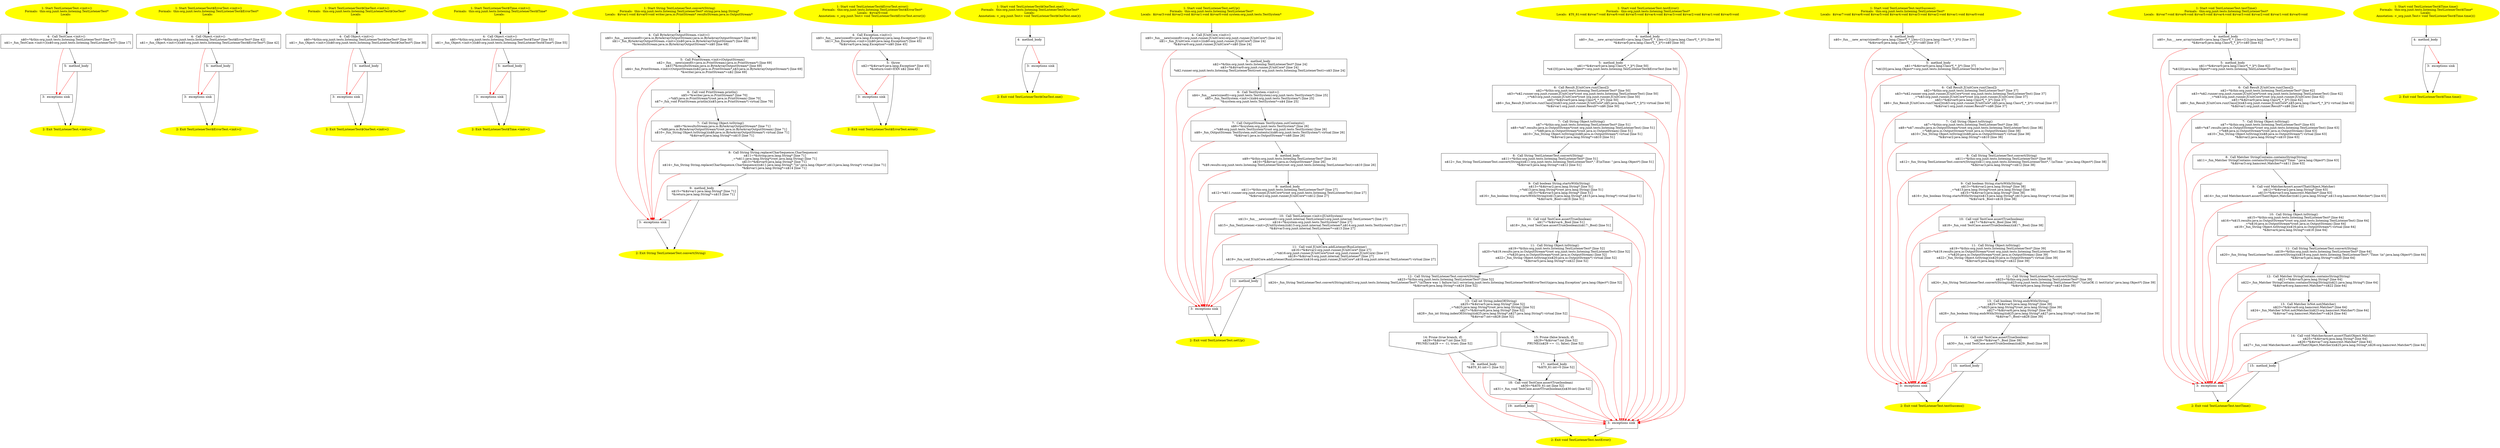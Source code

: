 /* @generated */
digraph cfg {
"org.junit.tests.listening.TextListenerTest.<init>().39e4fc23754ff7a2e557de82a3f680af_1" [label="1: Start TextListenerTest.<init>()\nFormals:  this:org.junit.tests.listening.TextListenerTest*\nLocals:  \n  " color=yellow style=filled]
	

	 "org.junit.tests.listening.TextListenerTest.<init>().39e4fc23754ff7a2e557de82a3f680af_1" -> "org.junit.tests.listening.TextListenerTest.<init>().39e4fc23754ff7a2e557de82a3f680af_4" ;
"org.junit.tests.listening.TextListenerTest.<init>().39e4fc23754ff7a2e557de82a3f680af_2" [label="2: Exit TextListenerTest.<init>() \n  " color=yellow style=filled]
	

"org.junit.tests.listening.TextListenerTest.<init>().39e4fc23754ff7a2e557de82a3f680af_3" [label="3:  exceptions sink \n  " shape="box"]
	

	 "org.junit.tests.listening.TextListenerTest.<init>().39e4fc23754ff7a2e557de82a3f680af_3" -> "org.junit.tests.listening.TextListenerTest.<init>().39e4fc23754ff7a2e557de82a3f680af_2" ;
"org.junit.tests.listening.TextListenerTest.<init>().39e4fc23754ff7a2e557de82a3f680af_4" [label="4:  Call TestCase.<init>() \n   n$0=*&this:org.junit.tests.listening.TextListenerTest* [line 17]\n  n$1=_fun_TestCase.<init>()(n$0:org.junit.tests.listening.TextListenerTest*) [line 17]\n " shape="box"]
	

	 "org.junit.tests.listening.TextListenerTest.<init>().39e4fc23754ff7a2e557de82a3f680af_4" -> "org.junit.tests.listening.TextListenerTest.<init>().39e4fc23754ff7a2e557de82a3f680af_5" ;
	 "org.junit.tests.listening.TextListenerTest.<init>().39e4fc23754ff7a2e557de82a3f680af_4" -> "org.junit.tests.listening.TextListenerTest.<init>().39e4fc23754ff7a2e557de82a3f680af_3" [color="red" ];
"org.junit.tests.listening.TextListenerTest.<init>().39e4fc23754ff7a2e557de82a3f680af_5" [label="5:  method_body \n  " shape="box"]
	

	 "org.junit.tests.listening.TextListenerTest.<init>().39e4fc23754ff7a2e557de82a3f680af_5" -> "org.junit.tests.listening.TextListenerTest.<init>().39e4fc23754ff7a2e557de82a3f680af_2" ;
	 "org.junit.tests.listening.TextListenerTest.<init>().39e4fc23754ff7a2e557de82a3f680af_5" -> "org.junit.tests.listening.TextListenerTest.<init>().39e4fc23754ff7a2e557de82a3f680af_3" [color="red" ];
"org.junit.tests.listening.TextListenerTest$ErrorTest.<init>().5fa3acc9843f8643d03eeaec8afae26d_1" [label="1: Start TextListenerTest$ErrorTest.<init>()\nFormals:  this:org.junit.tests.listening.TextListenerTest$ErrorTest*\nLocals:  \n  " color=yellow style=filled]
	

	 "org.junit.tests.listening.TextListenerTest$ErrorTest.<init>().5fa3acc9843f8643d03eeaec8afae26d_1" -> "org.junit.tests.listening.TextListenerTest$ErrorTest.<init>().5fa3acc9843f8643d03eeaec8afae26d_4" ;
"org.junit.tests.listening.TextListenerTest$ErrorTest.<init>().5fa3acc9843f8643d03eeaec8afae26d_2" [label="2: Exit TextListenerTest$ErrorTest.<init>() \n  " color=yellow style=filled]
	

"org.junit.tests.listening.TextListenerTest$ErrorTest.<init>().5fa3acc9843f8643d03eeaec8afae26d_3" [label="3:  exceptions sink \n  " shape="box"]
	

	 "org.junit.tests.listening.TextListenerTest$ErrorTest.<init>().5fa3acc9843f8643d03eeaec8afae26d_3" -> "org.junit.tests.listening.TextListenerTest$ErrorTest.<init>().5fa3acc9843f8643d03eeaec8afae26d_2" ;
"org.junit.tests.listening.TextListenerTest$ErrorTest.<init>().5fa3acc9843f8643d03eeaec8afae26d_4" [label="4:  Call Object.<init>() \n   n$0=*&this:org.junit.tests.listening.TextListenerTest$ErrorTest* [line 42]\n  n$1=_fun_Object.<init>()(n$0:org.junit.tests.listening.TextListenerTest$ErrorTest*) [line 42]\n " shape="box"]
	

	 "org.junit.tests.listening.TextListenerTest$ErrorTest.<init>().5fa3acc9843f8643d03eeaec8afae26d_4" -> "org.junit.tests.listening.TextListenerTest$ErrorTest.<init>().5fa3acc9843f8643d03eeaec8afae26d_5" ;
	 "org.junit.tests.listening.TextListenerTest$ErrorTest.<init>().5fa3acc9843f8643d03eeaec8afae26d_4" -> "org.junit.tests.listening.TextListenerTest$ErrorTest.<init>().5fa3acc9843f8643d03eeaec8afae26d_3" [color="red" ];
"org.junit.tests.listening.TextListenerTest$ErrorTest.<init>().5fa3acc9843f8643d03eeaec8afae26d_5" [label="5:  method_body \n  " shape="box"]
	

	 "org.junit.tests.listening.TextListenerTest$ErrorTest.<init>().5fa3acc9843f8643d03eeaec8afae26d_5" -> "org.junit.tests.listening.TextListenerTest$ErrorTest.<init>().5fa3acc9843f8643d03eeaec8afae26d_2" ;
	 "org.junit.tests.listening.TextListenerTest$ErrorTest.<init>().5fa3acc9843f8643d03eeaec8afae26d_5" -> "org.junit.tests.listening.TextListenerTest$ErrorTest.<init>().5fa3acc9843f8643d03eeaec8afae26d_3" [color="red" ];
"org.junit.tests.listening.TextListenerTest$OneTest.<init>().1ae077e1efc4c1904e534d08837f2d1e_1" [label="1: Start TextListenerTest$OneTest.<init>()\nFormals:  this:org.junit.tests.listening.TextListenerTest$OneTest*\nLocals:  \n  " color=yellow style=filled]
	

	 "org.junit.tests.listening.TextListenerTest$OneTest.<init>().1ae077e1efc4c1904e534d08837f2d1e_1" -> "org.junit.tests.listening.TextListenerTest$OneTest.<init>().1ae077e1efc4c1904e534d08837f2d1e_4" ;
"org.junit.tests.listening.TextListenerTest$OneTest.<init>().1ae077e1efc4c1904e534d08837f2d1e_2" [label="2: Exit TextListenerTest$OneTest.<init>() \n  " color=yellow style=filled]
	

"org.junit.tests.listening.TextListenerTest$OneTest.<init>().1ae077e1efc4c1904e534d08837f2d1e_3" [label="3:  exceptions sink \n  " shape="box"]
	

	 "org.junit.tests.listening.TextListenerTest$OneTest.<init>().1ae077e1efc4c1904e534d08837f2d1e_3" -> "org.junit.tests.listening.TextListenerTest$OneTest.<init>().1ae077e1efc4c1904e534d08837f2d1e_2" ;
"org.junit.tests.listening.TextListenerTest$OneTest.<init>().1ae077e1efc4c1904e534d08837f2d1e_4" [label="4:  Call Object.<init>() \n   n$0=*&this:org.junit.tests.listening.TextListenerTest$OneTest* [line 30]\n  n$1=_fun_Object.<init>()(n$0:org.junit.tests.listening.TextListenerTest$OneTest*) [line 30]\n " shape="box"]
	

	 "org.junit.tests.listening.TextListenerTest$OneTest.<init>().1ae077e1efc4c1904e534d08837f2d1e_4" -> "org.junit.tests.listening.TextListenerTest$OneTest.<init>().1ae077e1efc4c1904e534d08837f2d1e_5" ;
	 "org.junit.tests.listening.TextListenerTest$OneTest.<init>().1ae077e1efc4c1904e534d08837f2d1e_4" -> "org.junit.tests.listening.TextListenerTest$OneTest.<init>().1ae077e1efc4c1904e534d08837f2d1e_3" [color="red" ];
"org.junit.tests.listening.TextListenerTest$OneTest.<init>().1ae077e1efc4c1904e534d08837f2d1e_5" [label="5:  method_body \n  " shape="box"]
	

	 "org.junit.tests.listening.TextListenerTest$OneTest.<init>().1ae077e1efc4c1904e534d08837f2d1e_5" -> "org.junit.tests.listening.TextListenerTest$OneTest.<init>().1ae077e1efc4c1904e534d08837f2d1e_2" ;
	 "org.junit.tests.listening.TextListenerTest$OneTest.<init>().1ae077e1efc4c1904e534d08837f2d1e_5" -> "org.junit.tests.listening.TextListenerTest$OneTest.<init>().1ae077e1efc4c1904e534d08837f2d1e_3" [color="red" ];
"org.junit.tests.listening.TextListenerTest$Time.<init>().6f540408c1e2f6873659b5851526acd2_1" [label="1: Start TextListenerTest$Time.<init>()\nFormals:  this:org.junit.tests.listening.TextListenerTest$Time*\nLocals:  \n  " color=yellow style=filled]
	

	 "org.junit.tests.listening.TextListenerTest$Time.<init>().6f540408c1e2f6873659b5851526acd2_1" -> "org.junit.tests.listening.TextListenerTest$Time.<init>().6f540408c1e2f6873659b5851526acd2_4" ;
"org.junit.tests.listening.TextListenerTest$Time.<init>().6f540408c1e2f6873659b5851526acd2_2" [label="2: Exit TextListenerTest$Time.<init>() \n  " color=yellow style=filled]
	

"org.junit.tests.listening.TextListenerTest$Time.<init>().6f540408c1e2f6873659b5851526acd2_3" [label="3:  exceptions sink \n  " shape="box"]
	

	 "org.junit.tests.listening.TextListenerTest$Time.<init>().6f540408c1e2f6873659b5851526acd2_3" -> "org.junit.tests.listening.TextListenerTest$Time.<init>().6f540408c1e2f6873659b5851526acd2_2" ;
"org.junit.tests.listening.TextListenerTest$Time.<init>().6f540408c1e2f6873659b5851526acd2_4" [label="4:  Call Object.<init>() \n   n$0=*&this:org.junit.tests.listening.TextListenerTest$Time* [line 55]\n  n$1=_fun_Object.<init>()(n$0:org.junit.tests.listening.TextListenerTest$Time*) [line 55]\n " shape="box"]
	

	 "org.junit.tests.listening.TextListenerTest$Time.<init>().6f540408c1e2f6873659b5851526acd2_4" -> "org.junit.tests.listening.TextListenerTest$Time.<init>().6f540408c1e2f6873659b5851526acd2_5" ;
	 "org.junit.tests.listening.TextListenerTest$Time.<init>().6f540408c1e2f6873659b5851526acd2_4" -> "org.junit.tests.listening.TextListenerTest$Time.<init>().6f540408c1e2f6873659b5851526acd2_3" [color="red" ];
"org.junit.tests.listening.TextListenerTest$Time.<init>().6f540408c1e2f6873659b5851526acd2_5" [label="5:  method_body \n  " shape="box"]
	

	 "org.junit.tests.listening.TextListenerTest$Time.<init>().6f540408c1e2f6873659b5851526acd2_5" -> "org.junit.tests.listening.TextListenerTest$Time.<init>().6f540408c1e2f6873659b5851526acd2_2" ;
	 "org.junit.tests.listening.TextListenerTest$Time.<init>().6f540408c1e2f6873659b5851526acd2_5" -> "org.junit.tests.listening.TextListenerTest$Time.<init>().6f540408c1e2f6873659b5851526acd2_3" [color="red" ];
"org.junit.tests.listening.TextListenerTest.convert(java.lang.String):java.lang.String.5f93503900f198d37fbcdb4088ae4547_1" [label="1: Start String TextListenerTest.convert(String)\nFormals:  this:org.junit.tests.listening.TextListenerTest* string:java.lang.String*\nLocals:  $irvar1:void $irvar0:void writer:java.io.PrintStream* resultsStream:java.io.OutputStream* \n  " color=yellow style=filled]
	

	 "org.junit.tests.listening.TextListenerTest.convert(java.lang.String):java.lang.String.5f93503900f198d37fbcdb4088ae4547_1" -> "org.junit.tests.listening.TextListenerTest.convert(java.lang.String):java.lang.String.5f93503900f198d37fbcdb4088ae4547_4" ;
"org.junit.tests.listening.TextListenerTest.convert(java.lang.String):java.lang.String.5f93503900f198d37fbcdb4088ae4547_2" [label="2: Exit String TextListenerTest.convert(String) \n  " color=yellow style=filled]
	

"org.junit.tests.listening.TextListenerTest.convert(java.lang.String):java.lang.String.5f93503900f198d37fbcdb4088ae4547_3" [label="3:  exceptions sink \n  " shape="box"]
	

	 "org.junit.tests.listening.TextListenerTest.convert(java.lang.String):java.lang.String.5f93503900f198d37fbcdb4088ae4547_3" -> "org.junit.tests.listening.TextListenerTest.convert(java.lang.String):java.lang.String.5f93503900f198d37fbcdb4088ae4547_2" ;
"org.junit.tests.listening.TextListenerTest.convert(java.lang.String):java.lang.String.5f93503900f198d37fbcdb4088ae4547_4" [label="4:  Call ByteArrayOutputStream.<init>() \n   n$0=_fun___new(sizeof(t=java.io.ByteArrayOutputStream):java.io.ByteArrayOutputStream*) [line 68]\n  n$1=_fun_ByteArrayOutputStream.<init>()(n$0:java.io.ByteArrayOutputStream*) [line 68]\n  *&resultsStream:java.io.ByteArrayOutputStream*=n$0 [line 68]\n " shape="box"]
	

	 "org.junit.tests.listening.TextListenerTest.convert(java.lang.String):java.lang.String.5f93503900f198d37fbcdb4088ae4547_4" -> "org.junit.tests.listening.TextListenerTest.convert(java.lang.String):java.lang.String.5f93503900f198d37fbcdb4088ae4547_5" ;
	 "org.junit.tests.listening.TextListenerTest.convert(java.lang.String):java.lang.String.5f93503900f198d37fbcdb4088ae4547_4" -> "org.junit.tests.listening.TextListenerTest.convert(java.lang.String):java.lang.String.5f93503900f198d37fbcdb4088ae4547_3" [color="red" ];
"org.junit.tests.listening.TextListenerTest.convert(java.lang.String):java.lang.String.5f93503900f198d37fbcdb4088ae4547_5" [label="5:  Call PrintStream.<init>(OutputStream) \n   n$2=_fun___new(sizeof(t=java.io.PrintStream):java.io.PrintStream*) [line 69]\n  n$3=*&resultsStream:java.io.ByteArrayOutputStream* [line 69]\n  n$4=_fun_PrintStream.<init>(OutputStream)(n$2:java.io.PrintStream*,n$3:java.io.ByteArrayOutputStream*) [line 69]\n  *&writer:java.io.PrintStream*=n$2 [line 69]\n " shape="box"]
	

	 "org.junit.tests.listening.TextListenerTest.convert(java.lang.String):java.lang.String.5f93503900f198d37fbcdb4088ae4547_5" -> "org.junit.tests.listening.TextListenerTest.convert(java.lang.String):java.lang.String.5f93503900f198d37fbcdb4088ae4547_6" ;
	 "org.junit.tests.listening.TextListenerTest.convert(java.lang.String):java.lang.String.5f93503900f198d37fbcdb4088ae4547_5" -> "org.junit.tests.listening.TextListenerTest.convert(java.lang.String):java.lang.String.5f93503900f198d37fbcdb4088ae4547_3" [color="red" ];
"org.junit.tests.listening.TextListenerTest.convert(java.lang.String):java.lang.String.5f93503900f198d37fbcdb4088ae4547_6" [label="6:  Call void PrintStream.println() \n   n$5=*&writer:java.io.PrintStream* [line 70]\n  _=*n$5:java.io.PrintStream*(root java.io.PrintStream) [line 70]\n  n$7=_fun_void PrintStream.println()(n$5:java.io.PrintStream*) virtual [line 70]\n " shape="box"]
	

	 "org.junit.tests.listening.TextListenerTest.convert(java.lang.String):java.lang.String.5f93503900f198d37fbcdb4088ae4547_6" -> "org.junit.tests.listening.TextListenerTest.convert(java.lang.String):java.lang.String.5f93503900f198d37fbcdb4088ae4547_7" ;
	 "org.junit.tests.listening.TextListenerTest.convert(java.lang.String):java.lang.String.5f93503900f198d37fbcdb4088ae4547_6" -> "org.junit.tests.listening.TextListenerTest.convert(java.lang.String):java.lang.String.5f93503900f198d37fbcdb4088ae4547_3" [color="red" ];
"org.junit.tests.listening.TextListenerTest.convert(java.lang.String):java.lang.String.5f93503900f198d37fbcdb4088ae4547_7" [label="7:  Call String Object.toString() \n   n$8=*&resultsStream:java.io.ByteArrayOutputStream* [line 71]\n  _=*n$8:java.io.ByteArrayOutputStream*(root java.io.ByteArrayOutputStream) [line 71]\n  n$10=_fun_String Object.toString()(n$8:java.io.ByteArrayOutputStream*) virtual [line 71]\n  *&$irvar0:java.lang.String*=n$10 [line 71]\n " shape="box"]
	

	 "org.junit.tests.listening.TextListenerTest.convert(java.lang.String):java.lang.String.5f93503900f198d37fbcdb4088ae4547_7" -> "org.junit.tests.listening.TextListenerTest.convert(java.lang.String):java.lang.String.5f93503900f198d37fbcdb4088ae4547_8" ;
	 "org.junit.tests.listening.TextListenerTest.convert(java.lang.String):java.lang.String.5f93503900f198d37fbcdb4088ae4547_7" -> "org.junit.tests.listening.TextListenerTest.convert(java.lang.String):java.lang.String.5f93503900f198d37fbcdb4088ae4547_3" [color="red" ];
"org.junit.tests.listening.TextListenerTest.convert(java.lang.String):java.lang.String.5f93503900f198d37fbcdb4088ae4547_8" [label="8:  Call String String.replace(CharSequence,CharSequence) \n   n$11=*&string:java.lang.String* [line 71]\n  _=*n$11:java.lang.String*(root java.lang.String) [line 71]\n  n$13=*&$irvar0:java.lang.String* [line 71]\n  n$14=_fun_String String.replace(CharSequence,CharSequence)(n$11:java.lang.String*,\"\\\\n\":java.lang.Object*,n$13:java.lang.String*) virtual [line 71]\n  *&$irvar1:java.lang.String*=n$14 [line 71]\n " shape="box"]
	

	 "org.junit.tests.listening.TextListenerTest.convert(java.lang.String):java.lang.String.5f93503900f198d37fbcdb4088ae4547_8" -> "org.junit.tests.listening.TextListenerTest.convert(java.lang.String):java.lang.String.5f93503900f198d37fbcdb4088ae4547_9" ;
	 "org.junit.tests.listening.TextListenerTest.convert(java.lang.String):java.lang.String.5f93503900f198d37fbcdb4088ae4547_8" -> "org.junit.tests.listening.TextListenerTest.convert(java.lang.String):java.lang.String.5f93503900f198d37fbcdb4088ae4547_3" [color="red" ];
"org.junit.tests.listening.TextListenerTest.convert(java.lang.String):java.lang.String.5f93503900f198d37fbcdb4088ae4547_9" [label="9:  method_body \n   n$15=*&$irvar1:java.lang.String* [line 71]\n  *&return:java.lang.String*=n$15 [line 71]\n " shape="box"]
	

	 "org.junit.tests.listening.TextListenerTest.convert(java.lang.String):java.lang.String.5f93503900f198d37fbcdb4088ae4547_9" -> "org.junit.tests.listening.TextListenerTest.convert(java.lang.String):java.lang.String.5f93503900f198d37fbcdb4088ae4547_2" ;
	 "org.junit.tests.listening.TextListenerTest.convert(java.lang.String):java.lang.String.5f93503900f198d37fbcdb4088ae4547_9" -> "org.junit.tests.listening.TextListenerTest.convert(java.lang.String):java.lang.String.5f93503900f198d37fbcdb4088ae4547_3" [color="red" ];
"org.junit.tests.listening.TextListenerTest$ErrorTest.error():void.0a2514cad5aba91dba528dd11be40dd5_1" [label="1: Start void TextListenerTest$ErrorTest.error()\nFormals:  this:org.junit.tests.listening.TextListenerTest$ErrorTest*\nLocals:  $irvar0:void\nAnnotation: <_org.junit.Test> void TextListenerTest$ErrorTest.error()() \n  " color=yellow style=filled]
	

	 "org.junit.tests.listening.TextListenerTest$ErrorTest.error():void.0a2514cad5aba91dba528dd11be40dd5_1" -> "org.junit.tests.listening.TextListenerTest$ErrorTest.error():void.0a2514cad5aba91dba528dd11be40dd5_4" ;
"org.junit.tests.listening.TextListenerTest$ErrorTest.error():void.0a2514cad5aba91dba528dd11be40dd5_2" [label="2: Exit void TextListenerTest$ErrorTest.error() \n  " color=yellow style=filled]
	

"org.junit.tests.listening.TextListenerTest$ErrorTest.error():void.0a2514cad5aba91dba528dd11be40dd5_3" [label="3:  exceptions sink \n  " shape="box"]
	

	 "org.junit.tests.listening.TextListenerTest$ErrorTest.error():void.0a2514cad5aba91dba528dd11be40dd5_3" -> "org.junit.tests.listening.TextListenerTest$ErrorTest.error():void.0a2514cad5aba91dba528dd11be40dd5_2" ;
"org.junit.tests.listening.TextListenerTest$ErrorTest.error():void.0a2514cad5aba91dba528dd11be40dd5_4" [label="4:  Call Exception.<init>() \n   n$0=_fun___new(sizeof(t=java.lang.Exception):java.lang.Exception*) [line 45]\n  n$1=_fun_Exception.<init>()(n$0:java.lang.Exception*) [line 45]\n  *&$irvar0:java.lang.Exception*=n$0 [line 45]\n " shape="box"]
	

	 "org.junit.tests.listening.TextListenerTest$ErrorTest.error():void.0a2514cad5aba91dba528dd11be40dd5_4" -> "org.junit.tests.listening.TextListenerTest$ErrorTest.error():void.0a2514cad5aba91dba528dd11be40dd5_5" ;
	 "org.junit.tests.listening.TextListenerTest$ErrorTest.error():void.0a2514cad5aba91dba528dd11be40dd5_4" -> "org.junit.tests.listening.TextListenerTest$ErrorTest.error():void.0a2514cad5aba91dba528dd11be40dd5_3" [color="red" ];
"org.junit.tests.listening.TextListenerTest$ErrorTest.error():void.0a2514cad5aba91dba528dd11be40dd5_5" [label="5:  throw \n   n$2=*&$irvar0:java.lang.Exception* [line 45]\n  *&return:void=EXN n$2 [line 45]\n " shape="box"]
	

	 "org.junit.tests.listening.TextListenerTest$ErrorTest.error():void.0a2514cad5aba91dba528dd11be40dd5_5" -> "org.junit.tests.listening.TextListenerTest$ErrorTest.error():void.0a2514cad5aba91dba528dd11be40dd5_2" ;
	 "org.junit.tests.listening.TextListenerTest$ErrorTest.error():void.0a2514cad5aba91dba528dd11be40dd5_5" -> "org.junit.tests.listening.TextListenerTest$ErrorTest.error():void.0a2514cad5aba91dba528dd11be40dd5_3" [color="red" ];
"org.junit.tests.listening.TextListenerTest$OneTest.one():void.16f6fa9cd5ddbc2891bec611e7c8d203_1" [label="1: Start void TextListenerTest$OneTest.one()\nFormals:  this:org.junit.tests.listening.TextListenerTest$OneTest*\nLocals: \nAnnotation: <_org.junit.Test> void TextListenerTest$OneTest.one()() \n  " color=yellow style=filled]
	

	 "org.junit.tests.listening.TextListenerTest$OneTest.one():void.16f6fa9cd5ddbc2891bec611e7c8d203_1" -> "org.junit.tests.listening.TextListenerTest$OneTest.one():void.16f6fa9cd5ddbc2891bec611e7c8d203_4" ;
"org.junit.tests.listening.TextListenerTest$OneTest.one():void.16f6fa9cd5ddbc2891bec611e7c8d203_2" [label="2: Exit void TextListenerTest$OneTest.one() \n  " color=yellow style=filled]
	

"org.junit.tests.listening.TextListenerTest$OneTest.one():void.16f6fa9cd5ddbc2891bec611e7c8d203_3" [label="3:  exceptions sink \n  " shape="box"]
	

	 "org.junit.tests.listening.TextListenerTest$OneTest.one():void.16f6fa9cd5ddbc2891bec611e7c8d203_3" -> "org.junit.tests.listening.TextListenerTest$OneTest.one():void.16f6fa9cd5ddbc2891bec611e7c8d203_2" ;
"org.junit.tests.listening.TextListenerTest$OneTest.one():void.16f6fa9cd5ddbc2891bec611e7c8d203_4" [label="4:  method_body \n  " shape="box"]
	

	 "org.junit.tests.listening.TextListenerTest$OneTest.one():void.16f6fa9cd5ddbc2891bec611e7c8d203_4" -> "org.junit.tests.listening.TextListenerTest$OneTest.one():void.16f6fa9cd5ddbc2891bec611e7c8d203_2" ;
	 "org.junit.tests.listening.TextListenerTest$OneTest.one():void.16f6fa9cd5ddbc2891bec611e7c8d203_4" -> "org.junit.tests.listening.TextListenerTest$OneTest.one():void.16f6fa9cd5ddbc2891bec611e7c8d203_3" [color="red" ];
"org.junit.tests.listening.TextListenerTest.setUp():void.f61fdda0083b0bed1304cecc9c110c37_1" [label="1: Start void TextListenerTest.setUp()\nFormals:  this:org.junit.tests.listening.TextListenerTest*\nLocals:  $irvar3:void $irvar2:void $irvar1:void $irvar0:void system:org.junit.tests.TestSystem* \n  " color=yellow style=filled]
	

	 "org.junit.tests.listening.TextListenerTest.setUp():void.f61fdda0083b0bed1304cecc9c110c37_1" -> "org.junit.tests.listening.TextListenerTest.setUp():void.f61fdda0083b0bed1304cecc9c110c37_4" ;
"org.junit.tests.listening.TextListenerTest.setUp():void.f61fdda0083b0bed1304cecc9c110c37_2" [label="2: Exit void TextListenerTest.setUp() \n  " color=yellow style=filled]
	

"org.junit.tests.listening.TextListenerTest.setUp():void.f61fdda0083b0bed1304cecc9c110c37_3" [label="3:  exceptions sink \n  " shape="box"]
	

	 "org.junit.tests.listening.TextListenerTest.setUp():void.f61fdda0083b0bed1304cecc9c110c37_3" -> "org.junit.tests.listening.TextListenerTest.setUp():void.f61fdda0083b0bed1304cecc9c110c37_2" ;
"org.junit.tests.listening.TextListenerTest.setUp():void.f61fdda0083b0bed1304cecc9c110c37_4" [label="4:  Call JUnitCore.<init>() \n   n$0=_fun___new(sizeof(t=org.junit.runner.JUnitCore):org.junit.runner.JUnitCore*) [line 24]\n  n$1=_fun_JUnitCore.<init>()(n$0:org.junit.runner.JUnitCore*) [line 24]\n  *&$irvar0:org.junit.runner.JUnitCore*=n$0 [line 24]\n " shape="box"]
	

	 "org.junit.tests.listening.TextListenerTest.setUp():void.f61fdda0083b0bed1304cecc9c110c37_4" -> "org.junit.tests.listening.TextListenerTest.setUp():void.f61fdda0083b0bed1304cecc9c110c37_5" ;
	 "org.junit.tests.listening.TextListenerTest.setUp():void.f61fdda0083b0bed1304cecc9c110c37_4" -> "org.junit.tests.listening.TextListenerTest.setUp():void.f61fdda0083b0bed1304cecc9c110c37_3" [color="red" ];
"org.junit.tests.listening.TextListenerTest.setUp():void.f61fdda0083b0bed1304cecc9c110c37_5" [label="5:  method_body \n   n$2=*&this:org.junit.tests.listening.TextListenerTest* [line 24]\n  n$3=*&$irvar0:org.junit.runner.JUnitCore* [line 24]\n  *n$2.runner:org.junit.tests.listening.TextListenerTest(root org.junit.tests.listening.TextListenerTest)=n$3 [line 24]\n " shape="box"]
	

	 "org.junit.tests.listening.TextListenerTest.setUp():void.f61fdda0083b0bed1304cecc9c110c37_5" -> "org.junit.tests.listening.TextListenerTest.setUp():void.f61fdda0083b0bed1304cecc9c110c37_6" ;
	 "org.junit.tests.listening.TextListenerTest.setUp():void.f61fdda0083b0bed1304cecc9c110c37_5" -> "org.junit.tests.listening.TextListenerTest.setUp():void.f61fdda0083b0bed1304cecc9c110c37_3" [color="red" ];
"org.junit.tests.listening.TextListenerTest.setUp():void.f61fdda0083b0bed1304cecc9c110c37_6" [label="6:  Call TestSystem.<init>() \n   n$4=_fun___new(sizeof(t=org.junit.tests.TestSystem):org.junit.tests.TestSystem*) [line 25]\n  n$5=_fun_TestSystem.<init>()(n$4:org.junit.tests.TestSystem*) [line 25]\n  *&system:org.junit.tests.TestSystem*=n$4 [line 25]\n " shape="box"]
	

	 "org.junit.tests.listening.TextListenerTest.setUp():void.f61fdda0083b0bed1304cecc9c110c37_6" -> "org.junit.tests.listening.TextListenerTest.setUp():void.f61fdda0083b0bed1304cecc9c110c37_7" ;
	 "org.junit.tests.listening.TextListenerTest.setUp():void.f61fdda0083b0bed1304cecc9c110c37_6" -> "org.junit.tests.listening.TextListenerTest.setUp():void.f61fdda0083b0bed1304cecc9c110c37_3" [color="red" ];
"org.junit.tests.listening.TextListenerTest.setUp():void.f61fdda0083b0bed1304cecc9c110c37_7" [label="7:  Call OutputStream TestSystem.outContents() \n   n$6=*&system:org.junit.tests.TestSystem* [line 26]\n  _=*n$6:org.junit.tests.TestSystem*(root org.junit.tests.TestSystem) [line 26]\n  n$8=_fun_OutputStream TestSystem.outContents()(n$6:org.junit.tests.TestSystem*) virtual [line 26]\n  *&$irvar1:java.io.OutputStream*=n$8 [line 26]\n " shape="box"]
	

	 "org.junit.tests.listening.TextListenerTest.setUp():void.f61fdda0083b0bed1304cecc9c110c37_7" -> "org.junit.tests.listening.TextListenerTest.setUp():void.f61fdda0083b0bed1304cecc9c110c37_8" ;
	 "org.junit.tests.listening.TextListenerTest.setUp():void.f61fdda0083b0bed1304cecc9c110c37_7" -> "org.junit.tests.listening.TextListenerTest.setUp():void.f61fdda0083b0bed1304cecc9c110c37_3" [color="red" ];
"org.junit.tests.listening.TextListenerTest.setUp():void.f61fdda0083b0bed1304cecc9c110c37_8" [label="8:  method_body \n   n$9=*&this:org.junit.tests.listening.TextListenerTest* [line 26]\n  n$10=*&$irvar1:java.io.OutputStream* [line 26]\n  *n$9.results:org.junit.tests.listening.TextListenerTest(root org.junit.tests.listening.TextListenerTest)=n$10 [line 26]\n " shape="box"]
	

	 "org.junit.tests.listening.TextListenerTest.setUp():void.f61fdda0083b0bed1304cecc9c110c37_8" -> "org.junit.tests.listening.TextListenerTest.setUp():void.f61fdda0083b0bed1304cecc9c110c37_9" ;
	 "org.junit.tests.listening.TextListenerTest.setUp():void.f61fdda0083b0bed1304cecc9c110c37_8" -> "org.junit.tests.listening.TextListenerTest.setUp():void.f61fdda0083b0bed1304cecc9c110c37_3" [color="red" ];
"org.junit.tests.listening.TextListenerTest.setUp():void.f61fdda0083b0bed1304cecc9c110c37_9" [label="9:  method_body \n   n$11=*&this:org.junit.tests.listening.TextListenerTest* [line 27]\n  n$12=*n$11.runner:org.junit.runner.JUnitCore*(root org.junit.tests.listening.TextListenerTest) [line 27]\n  *&$irvar2:org.junit.runner.JUnitCore*=n$12 [line 27]\n " shape="box"]
	

	 "org.junit.tests.listening.TextListenerTest.setUp():void.f61fdda0083b0bed1304cecc9c110c37_9" -> "org.junit.tests.listening.TextListenerTest.setUp():void.f61fdda0083b0bed1304cecc9c110c37_10" ;
	 "org.junit.tests.listening.TextListenerTest.setUp():void.f61fdda0083b0bed1304cecc9c110c37_9" -> "org.junit.tests.listening.TextListenerTest.setUp():void.f61fdda0083b0bed1304cecc9c110c37_3" [color="red" ];
"org.junit.tests.listening.TextListenerTest.setUp():void.f61fdda0083b0bed1304cecc9c110c37_10" [label="10:  Call TextListener.<init>(JUnitSystem) \n   n$13=_fun___new(sizeof(t=org.junit.internal.TextListener):org.junit.internal.TextListener*) [line 27]\n  n$14=*&system:org.junit.tests.TestSystem* [line 27]\n  n$15=_fun_TextListener.<init>(JUnitSystem)(n$13:org.junit.internal.TextListener*,n$14:org.junit.tests.TestSystem*) [line 27]\n  *&$irvar3:org.junit.internal.TextListener*=n$13 [line 27]\n " shape="box"]
	

	 "org.junit.tests.listening.TextListenerTest.setUp():void.f61fdda0083b0bed1304cecc9c110c37_10" -> "org.junit.tests.listening.TextListenerTest.setUp():void.f61fdda0083b0bed1304cecc9c110c37_11" ;
	 "org.junit.tests.listening.TextListenerTest.setUp():void.f61fdda0083b0bed1304cecc9c110c37_10" -> "org.junit.tests.listening.TextListenerTest.setUp():void.f61fdda0083b0bed1304cecc9c110c37_3" [color="red" ];
"org.junit.tests.listening.TextListenerTest.setUp():void.f61fdda0083b0bed1304cecc9c110c37_11" [label="11:  Call void JUnitCore.addListener(RunListener) \n   n$16=*&$irvar2:org.junit.runner.JUnitCore* [line 27]\n  _=*n$16:org.junit.runner.JUnitCore*(root org.junit.runner.JUnitCore) [line 27]\n  n$18=*&$irvar3:org.junit.internal.TextListener* [line 27]\n  n$19=_fun_void JUnitCore.addListener(RunListener)(n$16:org.junit.runner.JUnitCore*,n$18:org.junit.internal.TextListener*) virtual [line 27]\n " shape="box"]
	

	 "org.junit.tests.listening.TextListenerTest.setUp():void.f61fdda0083b0bed1304cecc9c110c37_11" -> "org.junit.tests.listening.TextListenerTest.setUp():void.f61fdda0083b0bed1304cecc9c110c37_12" ;
	 "org.junit.tests.listening.TextListenerTest.setUp():void.f61fdda0083b0bed1304cecc9c110c37_11" -> "org.junit.tests.listening.TextListenerTest.setUp():void.f61fdda0083b0bed1304cecc9c110c37_3" [color="red" ];
"org.junit.tests.listening.TextListenerTest.setUp():void.f61fdda0083b0bed1304cecc9c110c37_12" [label="12:  method_body \n  " shape="box"]
	

	 "org.junit.tests.listening.TextListenerTest.setUp():void.f61fdda0083b0bed1304cecc9c110c37_12" -> "org.junit.tests.listening.TextListenerTest.setUp():void.f61fdda0083b0bed1304cecc9c110c37_2" ;
	 "org.junit.tests.listening.TextListenerTest.setUp():void.f61fdda0083b0bed1304cecc9c110c37_12" -> "org.junit.tests.listening.TextListenerTest.setUp():void.f61fdda0083b0bed1304cecc9c110c37_3" [color="red" ];
"org.junit.tests.listening.TextListenerTest.testError():void.de2e156d2c872f4eef5202290a3f75ec_1" [label="1: Start void TextListenerTest.testError()\nFormals:  this:org.junit.tests.listening.TextListenerTest*\nLocals:  $T0_61:void $irvar7:void $irvar6:void $irvar5:void $irvar4:void $irvar3:void $irvar2:void $irvar1:void $irvar0:void \n  " color=yellow style=filled]
	

	 "org.junit.tests.listening.TextListenerTest.testError():void.de2e156d2c872f4eef5202290a3f75ec_1" -> "org.junit.tests.listening.TextListenerTest.testError():void.de2e156d2c872f4eef5202290a3f75ec_4" ;
"org.junit.tests.listening.TextListenerTest.testError():void.de2e156d2c872f4eef5202290a3f75ec_2" [label="2: Exit void TextListenerTest.testError() \n  " color=yellow style=filled]
	

"org.junit.tests.listening.TextListenerTest.testError():void.de2e156d2c872f4eef5202290a3f75ec_3" [label="3:  exceptions sink \n  " shape="box"]
	

	 "org.junit.tests.listening.TextListenerTest.testError():void.de2e156d2c872f4eef5202290a3f75ec_3" -> "org.junit.tests.listening.TextListenerTest.testError():void.de2e156d2c872f4eef5202290a3f75ec_2" ;
"org.junit.tests.listening.TextListenerTest.testError():void.de2e156d2c872f4eef5202290a3f75ec_4" [label="4:  method_body \n   n$0=_fun___new_array(sizeof(t=java.lang.Class*[_*_];len=[1]):java.lang.Class*[_*_](*)) [line 50]\n  *&$irvar0:java.lang.Class*[_*_](*)=n$0 [line 50]\n " shape="box"]
	

	 "org.junit.tests.listening.TextListenerTest.testError():void.de2e156d2c872f4eef5202290a3f75ec_4" -> "org.junit.tests.listening.TextListenerTest.testError():void.de2e156d2c872f4eef5202290a3f75ec_5" ;
	 "org.junit.tests.listening.TextListenerTest.testError():void.de2e156d2c872f4eef5202290a3f75ec_4" -> "org.junit.tests.listening.TextListenerTest.testError():void.de2e156d2c872f4eef5202290a3f75ec_3" [color="red" ];
"org.junit.tests.listening.TextListenerTest.testError():void.de2e156d2c872f4eef5202290a3f75ec_5" [label="5:  method_body \n   n$1=*&$irvar0:java.lang.Class*[_*_](*) [line 50]\n  *n$1[0]:java.lang.Object*=org.junit.tests.listening.TextListenerTest$ErrorTest [line 50]\n " shape="box"]
	

	 "org.junit.tests.listening.TextListenerTest.testError():void.de2e156d2c872f4eef5202290a3f75ec_5" -> "org.junit.tests.listening.TextListenerTest.testError():void.de2e156d2c872f4eef5202290a3f75ec_6" ;
	 "org.junit.tests.listening.TextListenerTest.testError():void.de2e156d2c872f4eef5202290a3f75ec_5" -> "org.junit.tests.listening.TextListenerTest.testError():void.de2e156d2c872f4eef5202290a3f75ec_3" [color="red" ];
"org.junit.tests.listening.TextListenerTest.testError():void.de2e156d2c872f4eef5202290a3f75ec_6" [label="6:  Call Result JUnitCore.run(Class[]) \n   n$2=*&this:org.junit.tests.listening.TextListenerTest* [line 50]\n  n$3=*n$2.runner:org.junit.runner.JUnitCore*(root org.junit.tests.listening.TextListenerTest) [line 50]\n  _=*n$3:org.junit.runner.JUnitCore*(root org.junit.runner.JUnitCore) [line 50]\n  n$5=*&$irvar0:java.lang.Class*[_*_](*) [line 50]\n  n$6=_fun_Result JUnitCore.run(Class[])(n$3:org.junit.runner.JUnitCore*,n$5:java.lang.Class*[_*_](*)) virtual [line 50]\n  *&$irvar1:org.junit.runner.Result*=n$6 [line 50]\n " shape="box"]
	

	 "org.junit.tests.listening.TextListenerTest.testError():void.de2e156d2c872f4eef5202290a3f75ec_6" -> "org.junit.tests.listening.TextListenerTest.testError():void.de2e156d2c872f4eef5202290a3f75ec_7" ;
	 "org.junit.tests.listening.TextListenerTest.testError():void.de2e156d2c872f4eef5202290a3f75ec_6" -> "org.junit.tests.listening.TextListenerTest.testError():void.de2e156d2c872f4eef5202290a3f75ec_3" [color="red" ];
"org.junit.tests.listening.TextListenerTest.testError():void.de2e156d2c872f4eef5202290a3f75ec_7" [label="7:  Call String Object.toString() \n   n$7=*&this:org.junit.tests.listening.TextListenerTest* [line 51]\n  n$8=*n$7.results:java.io.OutputStream*(root org.junit.tests.listening.TextListenerTest) [line 51]\n  _=*n$8:java.io.OutputStream*(root java.io.OutputStream) [line 51]\n  n$10=_fun_String Object.toString()(n$8:java.io.OutputStream*) virtual [line 51]\n  *&$irvar2:java.lang.String*=n$10 [line 51]\n " shape="box"]
	

	 "org.junit.tests.listening.TextListenerTest.testError():void.de2e156d2c872f4eef5202290a3f75ec_7" -> "org.junit.tests.listening.TextListenerTest.testError():void.de2e156d2c872f4eef5202290a3f75ec_8" ;
	 "org.junit.tests.listening.TextListenerTest.testError():void.de2e156d2c872f4eef5202290a3f75ec_7" -> "org.junit.tests.listening.TextListenerTest.testError():void.de2e156d2c872f4eef5202290a3f75ec_3" [color="red" ];
"org.junit.tests.listening.TextListenerTest.testError():void.de2e156d2c872f4eef5202290a3f75ec_8" [label="8:  Call String TextListenerTest.convert(String) \n   n$11=*&this:org.junit.tests.listening.TextListenerTest* [line 51]\n  n$12=_fun_String TextListenerTest.convert(String)(n$11:org.junit.tests.listening.TextListenerTest*,\".E\\\\nTime: \":java.lang.Object*) [line 51]\n  *&$irvar3:java.lang.String*=n$12 [line 51]\n " shape="box"]
	

	 "org.junit.tests.listening.TextListenerTest.testError():void.de2e156d2c872f4eef5202290a3f75ec_8" -> "org.junit.tests.listening.TextListenerTest.testError():void.de2e156d2c872f4eef5202290a3f75ec_9" ;
	 "org.junit.tests.listening.TextListenerTest.testError():void.de2e156d2c872f4eef5202290a3f75ec_8" -> "org.junit.tests.listening.TextListenerTest.testError():void.de2e156d2c872f4eef5202290a3f75ec_3" [color="red" ];
"org.junit.tests.listening.TextListenerTest.testError():void.de2e156d2c872f4eef5202290a3f75ec_9" [label="9:  Call boolean String.startsWith(String) \n   n$13=*&$irvar2:java.lang.String* [line 51]\n  _=*n$13:java.lang.String*(root java.lang.String) [line 51]\n  n$15=*&$irvar3:java.lang.String* [line 51]\n  n$16=_fun_boolean String.startsWith(String)(n$13:java.lang.String*,n$15:java.lang.String*) virtual [line 51]\n  *&$irvar4:_Bool=n$16 [line 51]\n " shape="box"]
	

	 "org.junit.tests.listening.TextListenerTest.testError():void.de2e156d2c872f4eef5202290a3f75ec_9" -> "org.junit.tests.listening.TextListenerTest.testError():void.de2e156d2c872f4eef5202290a3f75ec_10" ;
	 "org.junit.tests.listening.TextListenerTest.testError():void.de2e156d2c872f4eef5202290a3f75ec_9" -> "org.junit.tests.listening.TextListenerTest.testError():void.de2e156d2c872f4eef5202290a3f75ec_3" [color="red" ];
"org.junit.tests.listening.TextListenerTest.testError():void.de2e156d2c872f4eef5202290a3f75ec_10" [label="10:  Call void TestCase.assertTrue(boolean) \n   n$17=*&$irvar4:_Bool [line 51]\n  n$18=_fun_void TestCase.assertTrue(boolean)(n$17:_Bool) [line 51]\n " shape="box"]
	

	 "org.junit.tests.listening.TextListenerTest.testError():void.de2e156d2c872f4eef5202290a3f75ec_10" -> "org.junit.tests.listening.TextListenerTest.testError():void.de2e156d2c872f4eef5202290a3f75ec_11" ;
	 "org.junit.tests.listening.TextListenerTest.testError():void.de2e156d2c872f4eef5202290a3f75ec_10" -> "org.junit.tests.listening.TextListenerTest.testError():void.de2e156d2c872f4eef5202290a3f75ec_3" [color="red" ];
"org.junit.tests.listening.TextListenerTest.testError():void.de2e156d2c872f4eef5202290a3f75ec_11" [label="11:  Call String Object.toString() \n   n$19=*&this:org.junit.tests.listening.TextListenerTest* [line 52]\n  n$20=*n$19.results:java.io.OutputStream*(root org.junit.tests.listening.TextListenerTest) [line 52]\n  _=*n$20:java.io.OutputStream*(root java.io.OutputStream) [line 52]\n  n$22=_fun_String Object.toString()(n$20:java.io.OutputStream*) virtual [line 52]\n  *&$irvar5:java.lang.String*=n$22 [line 52]\n " shape="box"]
	

	 "org.junit.tests.listening.TextListenerTest.testError():void.de2e156d2c872f4eef5202290a3f75ec_11" -> "org.junit.tests.listening.TextListenerTest.testError():void.de2e156d2c872f4eef5202290a3f75ec_12" ;
	 "org.junit.tests.listening.TextListenerTest.testError():void.de2e156d2c872f4eef5202290a3f75ec_11" -> "org.junit.tests.listening.TextListenerTest.testError():void.de2e156d2c872f4eef5202290a3f75ec_3" [color="red" ];
"org.junit.tests.listening.TextListenerTest.testError():void.de2e156d2c872f4eef5202290a3f75ec_12" [label="12:  Call String TextListenerTest.convert(String) \n   n$23=*&this:org.junit.tests.listening.TextListenerTest* [line 52]\n  n$24=_fun_String TextListenerTest.convert(String)(n$23:org.junit.tests.listening.TextListenerTest*,\"\\\\nThere was 1 failure:\\\\n1) error(org.junit.tests.listening.TextListenerTest$ErrorTest)\\\\njava.lang.Exception\":java.lang.Object*) [line 52]\n  *&$irvar6:java.lang.String*=n$24 [line 52]\n " shape="box"]
	

	 "org.junit.tests.listening.TextListenerTest.testError():void.de2e156d2c872f4eef5202290a3f75ec_12" -> "org.junit.tests.listening.TextListenerTest.testError():void.de2e156d2c872f4eef5202290a3f75ec_13" ;
	 "org.junit.tests.listening.TextListenerTest.testError():void.de2e156d2c872f4eef5202290a3f75ec_12" -> "org.junit.tests.listening.TextListenerTest.testError():void.de2e156d2c872f4eef5202290a3f75ec_3" [color="red" ];
"org.junit.tests.listening.TextListenerTest.testError():void.de2e156d2c872f4eef5202290a3f75ec_13" [label="13:  Call int String.indexOf(String) \n   n$25=*&$irvar5:java.lang.String* [line 52]\n  _=*n$25:java.lang.String*(root java.lang.String) [line 52]\n  n$27=*&$irvar6:java.lang.String* [line 52]\n  n$28=_fun_int String.indexOf(String)(n$25:java.lang.String*,n$27:java.lang.String*) virtual [line 52]\n  *&$irvar7:int=n$28 [line 52]\n " shape="box"]
	

	 "org.junit.tests.listening.TextListenerTest.testError():void.de2e156d2c872f4eef5202290a3f75ec_13" -> "org.junit.tests.listening.TextListenerTest.testError():void.de2e156d2c872f4eef5202290a3f75ec_14" ;
	 "org.junit.tests.listening.TextListenerTest.testError():void.de2e156d2c872f4eef5202290a3f75ec_13" -> "org.junit.tests.listening.TextListenerTest.testError():void.de2e156d2c872f4eef5202290a3f75ec_15" ;
	 "org.junit.tests.listening.TextListenerTest.testError():void.de2e156d2c872f4eef5202290a3f75ec_13" -> "org.junit.tests.listening.TextListenerTest.testError():void.de2e156d2c872f4eef5202290a3f75ec_3" [color="red" ];
"org.junit.tests.listening.TextListenerTest.testError():void.de2e156d2c872f4eef5202290a3f75ec_14" [label="14: Prune (true branch, if) \n   n$29=*&$irvar7:int [line 52]\n  PRUNE(!(n$29 == -1), true); [line 52]\n " shape="invhouse"]
	

	 "org.junit.tests.listening.TextListenerTest.testError():void.de2e156d2c872f4eef5202290a3f75ec_14" -> "org.junit.tests.listening.TextListenerTest.testError():void.de2e156d2c872f4eef5202290a3f75ec_16" ;
	 "org.junit.tests.listening.TextListenerTest.testError():void.de2e156d2c872f4eef5202290a3f75ec_14" -> "org.junit.tests.listening.TextListenerTest.testError():void.de2e156d2c872f4eef5202290a3f75ec_3" [color="red" ];
"org.junit.tests.listening.TextListenerTest.testError():void.de2e156d2c872f4eef5202290a3f75ec_15" [label="15: Prune (false branch, if) \n   n$29=*&$irvar7:int [line 52]\n  PRUNE((n$29 == -1), false); [line 52]\n " shape="invhouse"]
	

	 "org.junit.tests.listening.TextListenerTest.testError():void.de2e156d2c872f4eef5202290a3f75ec_15" -> "org.junit.tests.listening.TextListenerTest.testError():void.de2e156d2c872f4eef5202290a3f75ec_17" ;
	 "org.junit.tests.listening.TextListenerTest.testError():void.de2e156d2c872f4eef5202290a3f75ec_15" -> "org.junit.tests.listening.TextListenerTest.testError():void.de2e156d2c872f4eef5202290a3f75ec_3" [color="red" ];
"org.junit.tests.listening.TextListenerTest.testError():void.de2e156d2c872f4eef5202290a3f75ec_16" [label="16:  method_body \n   *&$T0_61:int=1 [line 52]\n " shape="box"]
	

	 "org.junit.tests.listening.TextListenerTest.testError():void.de2e156d2c872f4eef5202290a3f75ec_16" -> "org.junit.tests.listening.TextListenerTest.testError():void.de2e156d2c872f4eef5202290a3f75ec_18" ;
	 "org.junit.tests.listening.TextListenerTest.testError():void.de2e156d2c872f4eef5202290a3f75ec_16" -> "org.junit.tests.listening.TextListenerTest.testError():void.de2e156d2c872f4eef5202290a3f75ec_3" [color="red" ];
"org.junit.tests.listening.TextListenerTest.testError():void.de2e156d2c872f4eef5202290a3f75ec_17" [label="17:  method_body \n   *&$T0_61:int=0 [line 52]\n " shape="box"]
	

	 "org.junit.tests.listening.TextListenerTest.testError():void.de2e156d2c872f4eef5202290a3f75ec_17" -> "org.junit.tests.listening.TextListenerTest.testError():void.de2e156d2c872f4eef5202290a3f75ec_18" ;
	 "org.junit.tests.listening.TextListenerTest.testError():void.de2e156d2c872f4eef5202290a3f75ec_17" -> "org.junit.tests.listening.TextListenerTest.testError():void.de2e156d2c872f4eef5202290a3f75ec_3" [color="red" ];
"org.junit.tests.listening.TextListenerTest.testError():void.de2e156d2c872f4eef5202290a3f75ec_18" [label="18:  Call void TestCase.assertTrue(boolean) \n   n$30=*&$T0_61:int [line 52]\n  n$31=_fun_void TestCase.assertTrue(boolean)(n$30:int) [line 52]\n " shape="box"]
	

	 "org.junit.tests.listening.TextListenerTest.testError():void.de2e156d2c872f4eef5202290a3f75ec_18" -> "org.junit.tests.listening.TextListenerTest.testError():void.de2e156d2c872f4eef5202290a3f75ec_19" ;
	 "org.junit.tests.listening.TextListenerTest.testError():void.de2e156d2c872f4eef5202290a3f75ec_18" -> "org.junit.tests.listening.TextListenerTest.testError():void.de2e156d2c872f4eef5202290a3f75ec_3" [color="red" ];
"org.junit.tests.listening.TextListenerTest.testError():void.de2e156d2c872f4eef5202290a3f75ec_19" [label="19:  method_body \n  " shape="box"]
	

	 "org.junit.tests.listening.TextListenerTest.testError():void.de2e156d2c872f4eef5202290a3f75ec_19" -> "org.junit.tests.listening.TextListenerTest.testError():void.de2e156d2c872f4eef5202290a3f75ec_2" ;
	 "org.junit.tests.listening.TextListenerTest.testError():void.de2e156d2c872f4eef5202290a3f75ec_19" -> "org.junit.tests.listening.TextListenerTest.testError():void.de2e156d2c872f4eef5202290a3f75ec_3" [color="red" ];
"org.junit.tests.listening.TextListenerTest.testSuccess():void.23da1e60ec4c7fc1e8f096e7b91e42a6_1" [label="1: Start void TextListenerTest.testSuccess()\nFormals:  this:org.junit.tests.listening.TextListenerTest*\nLocals:  $irvar7:void $irvar6:void $irvar5:void $irvar4:void $irvar3:void $irvar2:void $irvar1:void $irvar0:void \n  " color=yellow style=filled]
	

	 "org.junit.tests.listening.TextListenerTest.testSuccess():void.23da1e60ec4c7fc1e8f096e7b91e42a6_1" -> "org.junit.tests.listening.TextListenerTest.testSuccess():void.23da1e60ec4c7fc1e8f096e7b91e42a6_4" ;
"org.junit.tests.listening.TextListenerTest.testSuccess():void.23da1e60ec4c7fc1e8f096e7b91e42a6_2" [label="2: Exit void TextListenerTest.testSuccess() \n  " color=yellow style=filled]
	

"org.junit.tests.listening.TextListenerTest.testSuccess():void.23da1e60ec4c7fc1e8f096e7b91e42a6_3" [label="3:  exceptions sink \n  " shape="box"]
	

	 "org.junit.tests.listening.TextListenerTest.testSuccess():void.23da1e60ec4c7fc1e8f096e7b91e42a6_3" -> "org.junit.tests.listening.TextListenerTest.testSuccess():void.23da1e60ec4c7fc1e8f096e7b91e42a6_2" ;
"org.junit.tests.listening.TextListenerTest.testSuccess():void.23da1e60ec4c7fc1e8f096e7b91e42a6_4" [label="4:  method_body \n   n$0=_fun___new_array(sizeof(t=java.lang.Class*[_*_];len=[1]):java.lang.Class*[_*_](*)) [line 37]\n  *&$irvar0:java.lang.Class*[_*_](*)=n$0 [line 37]\n " shape="box"]
	

	 "org.junit.tests.listening.TextListenerTest.testSuccess():void.23da1e60ec4c7fc1e8f096e7b91e42a6_4" -> "org.junit.tests.listening.TextListenerTest.testSuccess():void.23da1e60ec4c7fc1e8f096e7b91e42a6_5" ;
	 "org.junit.tests.listening.TextListenerTest.testSuccess():void.23da1e60ec4c7fc1e8f096e7b91e42a6_4" -> "org.junit.tests.listening.TextListenerTest.testSuccess():void.23da1e60ec4c7fc1e8f096e7b91e42a6_3" [color="red" ];
"org.junit.tests.listening.TextListenerTest.testSuccess():void.23da1e60ec4c7fc1e8f096e7b91e42a6_5" [label="5:  method_body \n   n$1=*&$irvar0:java.lang.Class*[_*_](*) [line 37]\n  *n$1[0]:java.lang.Object*=org.junit.tests.listening.TextListenerTest$OneTest [line 37]\n " shape="box"]
	

	 "org.junit.tests.listening.TextListenerTest.testSuccess():void.23da1e60ec4c7fc1e8f096e7b91e42a6_5" -> "org.junit.tests.listening.TextListenerTest.testSuccess():void.23da1e60ec4c7fc1e8f096e7b91e42a6_6" ;
	 "org.junit.tests.listening.TextListenerTest.testSuccess():void.23da1e60ec4c7fc1e8f096e7b91e42a6_5" -> "org.junit.tests.listening.TextListenerTest.testSuccess():void.23da1e60ec4c7fc1e8f096e7b91e42a6_3" [color="red" ];
"org.junit.tests.listening.TextListenerTest.testSuccess():void.23da1e60ec4c7fc1e8f096e7b91e42a6_6" [label="6:  Call Result JUnitCore.run(Class[]) \n   n$2=*&this:org.junit.tests.listening.TextListenerTest* [line 37]\n  n$3=*n$2.runner:org.junit.runner.JUnitCore*(root org.junit.tests.listening.TextListenerTest) [line 37]\n  _=*n$3:org.junit.runner.JUnitCore*(root org.junit.runner.JUnitCore) [line 37]\n  n$5=*&$irvar0:java.lang.Class*[_*_](*) [line 37]\n  n$6=_fun_Result JUnitCore.run(Class[])(n$3:org.junit.runner.JUnitCore*,n$5:java.lang.Class*[_*_](*)) virtual [line 37]\n  *&$irvar1:org.junit.runner.Result*=n$6 [line 37]\n " shape="box"]
	

	 "org.junit.tests.listening.TextListenerTest.testSuccess():void.23da1e60ec4c7fc1e8f096e7b91e42a6_6" -> "org.junit.tests.listening.TextListenerTest.testSuccess():void.23da1e60ec4c7fc1e8f096e7b91e42a6_7" ;
	 "org.junit.tests.listening.TextListenerTest.testSuccess():void.23da1e60ec4c7fc1e8f096e7b91e42a6_6" -> "org.junit.tests.listening.TextListenerTest.testSuccess():void.23da1e60ec4c7fc1e8f096e7b91e42a6_3" [color="red" ];
"org.junit.tests.listening.TextListenerTest.testSuccess():void.23da1e60ec4c7fc1e8f096e7b91e42a6_7" [label="7:  Call String Object.toString() \n   n$7=*&this:org.junit.tests.listening.TextListenerTest* [line 38]\n  n$8=*n$7.results:java.io.OutputStream*(root org.junit.tests.listening.TextListenerTest) [line 38]\n  _=*n$8:java.io.OutputStream*(root java.io.OutputStream) [line 38]\n  n$10=_fun_String Object.toString()(n$8:java.io.OutputStream*) virtual [line 38]\n  *&$irvar2:java.lang.String*=n$10 [line 38]\n " shape="box"]
	

	 "org.junit.tests.listening.TextListenerTest.testSuccess():void.23da1e60ec4c7fc1e8f096e7b91e42a6_7" -> "org.junit.tests.listening.TextListenerTest.testSuccess():void.23da1e60ec4c7fc1e8f096e7b91e42a6_8" ;
	 "org.junit.tests.listening.TextListenerTest.testSuccess():void.23da1e60ec4c7fc1e8f096e7b91e42a6_7" -> "org.junit.tests.listening.TextListenerTest.testSuccess():void.23da1e60ec4c7fc1e8f096e7b91e42a6_3" [color="red" ];
"org.junit.tests.listening.TextListenerTest.testSuccess():void.23da1e60ec4c7fc1e8f096e7b91e42a6_8" [label="8:  Call String TextListenerTest.convert(String) \n   n$11=*&this:org.junit.tests.listening.TextListenerTest* [line 38]\n  n$12=_fun_String TextListenerTest.convert(String)(n$11:org.junit.tests.listening.TextListenerTest*,\".\\\\nTime: \":java.lang.Object*) [line 38]\n  *&$irvar3:java.lang.String*=n$12 [line 38]\n " shape="box"]
	

	 "org.junit.tests.listening.TextListenerTest.testSuccess():void.23da1e60ec4c7fc1e8f096e7b91e42a6_8" -> "org.junit.tests.listening.TextListenerTest.testSuccess():void.23da1e60ec4c7fc1e8f096e7b91e42a6_9" ;
	 "org.junit.tests.listening.TextListenerTest.testSuccess():void.23da1e60ec4c7fc1e8f096e7b91e42a6_8" -> "org.junit.tests.listening.TextListenerTest.testSuccess():void.23da1e60ec4c7fc1e8f096e7b91e42a6_3" [color="red" ];
"org.junit.tests.listening.TextListenerTest.testSuccess():void.23da1e60ec4c7fc1e8f096e7b91e42a6_9" [label="9:  Call boolean String.startsWith(String) \n   n$13=*&$irvar2:java.lang.String* [line 38]\n  _=*n$13:java.lang.String*(root java.lang.String) [line 38]\n  n$15=*&$irvar3:java.lang.String* [line 38]\n  n$16=_fun_boolean String.startsWith(String)(n$13:java.lang.String*,n$15:java.lang.String*) virtual [line 38]\n  *&$irvar4:_Bool=n$16 [line 38]\n " shape="box"]
	

	 "org.junit.tests.listening.TextListenerTest.testSuccess():void.23da1e60ec4c7fc1e8f096e7b91e42a6_9" -> "org.junit.tests.listening.TextListenerTest.testSuccess():void.23da1e60ec4c7fc1e8f096e7b91e42a6_10" ;
	 "org.junit.tests.listening.TextListenerTest.testSuccess():void.23da1e60ec4c7fc1e8f096e7b91e42a6_9" -> "org.junit.tests.listening.TextListenerTest.testSuccess():void.23da1e60ec4c7fc1e8f096e7b91e42a6_3" [color="red" ];
"org.junit.tests.listening.TextListenerTest.testSuccess():void.23da1e60ec4c7fc1e8f096e7b91e42a6_10" [label="10:  Call void TestCase.assertTrue(boolean) \n   n$17=*&$irvar4:_Bool [line 38]\n  n$18=_fun_void TestCase.assertTrue(boolean)(n$17:_Bool) [line 38]\n " shape="box"]
	

	 "org.junit.tests.listening.TextListenerTest.testSuccess():void.23da1e60ec4c7fc1e8f096e7b91e42a6_10" -> "org.junit.tests.listening.TextListenerTest.testSuccess():void.23da1e60ec4c7fc1e8f096e7b91e42a6_11" ;
	 "org.junit.tests.listening.TextListenerTest.testSuccess():void.23da1e60ec4c7fc1e8f096e7b91e42a6_10" -> "org.junit.tests.listening.TextListenerTest.testSuccess():void.23da1e60ec4c7fc1e8f096e7b91e42a6_3" [color="red" ];
"org.junit.tests.listening.TextListenerTest.testSuccess():void.23da1e60ec4c7fc1e8f096e7b91e42a6_11" [label="11:  Call String Object.toString() \n   n$19=*&this:org.junit.tests.listening.TextListenerTest* [line 39]\n  n$20=*n$19.results:java.io.OutputStream*(root org.junit.tests.listening.TextListenerTest) [line 39]\n  _=*n$20:java.io.OutputStream*(root java.io.OutputStream) [line 39]\n  n$22=_fun_String Object.toString()(n$20:java.io.OutputStream*) virtual [line 39]\n  *&$irvar5:java.lang.String*=n$22 [line 39]\n " shape="box"]
	

	 "org.junit.tests.listening.TextListenerTest.testSuccess():void.23da1e60ec4c7fc1e8f096e7b91e42a6_11" -> "org.junit.tests.listening.TextListenerTest.testSuccess():void.23da1e60ec4c7fc1e8f096e7b91e42a6_12" ;
	 "org.junit.tests.listening.TextListenerTest.testSuccess():void.23da1e60ec4c7fc1e8f096e7b91e42a6_11" -> "org.junit.tests.listening.TextListenerTest.testSuccess():void.23da1e60ec4c7fc1e8f096e7b91e42a6_3" [color="red" ];
"org.junit.tests.listening.TextListenerTest.testSuccess():void.23da1e60ec4c7fc1e8f096e7b91e42a6_12" [label="12:  Call String TextListenerTest.convert(String) \n   n$23=*&this:org.junit.tests.listening.TextListenerTest* [line 39]\n  n$24=_fun_String TextListenerTest.convert(String)(n$23:org.junit.tests.listening.TextListenerTest*,\"\\\\n\\\\nOK (1 test)\\\\n\\\\n\":java.lang.Object*) [line 39]\n  *&$irvar6:java.lang.String*=n$24 [line 39]\n " shape="box"]
	

	 "org.junit.tests.listening.TextListenerTest.testSuccess():void.23da1e60ec4c7fc1e8f096e7b91e42a6_12" -> "org.junit.tests.listening.TextListenerTest.testSuccess():void.23da1e60ec4c7fc1e8f096e7b91e42a6_13" ;
	 "org.junit.tests.listening.TextListenerTest.testSuccess():void.23da1e60ec4c7fc1e8f096e7b91e42a6_12" -> "org.junit.tests.listening.TextListenerTest.testSuccess():void.23da1e60ec4c7fc1e8f096e7b91e42a6_3" [color="red" ];
"org.junit.tests.listening.TextListenerTest.testSuccess():void.23da1e60ec4c7fc1e8f096e7b91e42a6_13" [label="13:  Call boolean String.endsWith(String) \n   n$25=*&$irvar5:java.lang.String* [line 39]\n  _=*n$25:java.lang.String*(root java.lang.String) [line 39]\n  n$27=*&$irvar6:java.lang.String* [line 39]\n  n$28=_fun_boolean String.endsWith(String)(n$25:java.lang.String*,n$27:java.lang.String*) virtual [line 39]\n  *&$irvar7:_Bool=n$28 [line 39]\n " shape="box"]
	

	 "org.junit.tests.listening.TextListenerTest.testSuccess():void.23da1e60ec4c7fc1e8f096e7b91e42a6_13" -> "org.junit.tests.listening.TextListenerTest.testSuccess():void.23da1e60ec4c7fc1e8f096e7b91e42a6_14" ;
	 "org.junit.tests.listening.TextListenerTest.testSuccess():void.23da1e60ec4c7fc1e8f096e7b91e42a6_13" -> "org.junit.tests.listening.TextListenerTest.testSuccess():void.23da1e60ec4c7fc1e8f096e7b91e42a6_3" [color="red" ];
"org.junit.tests.listening.TextListenerTest.testSuccess():void.23da1e60ec4c7fc1e8f096e7b91e42a6_14" [label="14:  Call void TestCase.assertTrue(boolean) \n   n$29=*&$irvar7:_Bool [line 39]\n  n$30=_fun_void TestCase.assertTrue(boolean)(n$29:_Bool) [line 39]\n " shape="box"]
	

	 "org.junit.tests.listening.TextListenerTest.testSuccess():void.23da1e60ec4c7fc1e8f096e7b91e42a6_14" -> "org.junit.tests.listening.TextListenerTest.testSuccess():void.23da1e60ec4c7fc1e8f096e7b91e42a6_15" ;
	 "org.junit.tests.listening.TextListenerTest.testSuccess():void.23da1e60ec4c7fc1e8f096e7b91e42a6_14" -> "org.junit.tests.listening.TextListenerTest.testSuccess():void.23da1e60ec4c7fc1e8f096e7b91e42a6_3" [color="red" ];
"org.junit.tests.listening.TextListenerTest.testSuccess():void.23da1e60ec4c7fc1e8f096e7b91e42a6_15" [label="15:  method_body \n  " shape="box"]
	

	 "org.junit.tests.listening.TextListenerTest.testSuccess():void.23da1e60ec4c7fc1e8f096e7b91e42a6_15" -> "org.junit.tests.listening.TextListenerTest.testSuccess():void.23da1e60ec4c7fc1e8f096e7b91e42a6_2" ;
	 "org.junit.tests.listening.TextListenerTest.testSuccess():void.23da1e60ec4c7fc1e8f096e7b91e42a6_15" -> "org.junit.tests.listening.TextListenerTest.testSuccess():void.23da1e60ec4c7fc1e8f096e7b91e42a6_3" [color="red" ];
"org.junit.tests.listening.TextListenerTest.testTime():void.eda4416ce3f2c899c60f29fbc2311849_1" [label="1: Start void TextListenerTest.testTime()\nFormals:  this:org.junit.tests.listening.TextListenerTest*\nLocals:  $irvar7:void $irvar6:void $irvar5:void $irvar4:void $irvar3:void $irvar2:void $irvar1:void $irvar0:void \n  " color=yellow style=filled]
	

	 "org.junit.tests.listening.TextListenerTest.testTime():void.eda4416ce3f2c899c60f29fbc2311849_1" -> "org.junit.tests.listening.TextListenerTest.testTime():void.eda4416ce3f2c899c60f29fbc2311849_4" ;
"org.junit.tests.listening.TextListenerTest.testTime():void.eda4416ce3f2c899c60f29fbc2311849_2" [label="2: Exit void TextListenerTest.testTime() \n  " color=yellow style=filled]
	

"org.junit.tests.listening.TextListenerTest.testTime():void.eda4416ce3f2c899c60f29fbc2311849_3" [label="3:  exceptions sink \n  " shape="box"]
	

	 "org.junit.tests.listening.TextListenerTest.testTime():void.eda4416ce3f2c899c60f29fbc2311849_3" -> "org.junit.tests.listening.TextListenerTest.testTime():void.eda4416ce3f2c899c60f29fbc2311849_2" ;
"org.junit.tests.listening.TextListenerTest.testTime():void.eda4416ce3f2c899c60f29fbc2311849_4" [label="4:  method_body \n   n$0=_fun___new_array(sizeof(t=java.lang.Class*[_*_];len=[1]):java.lang.Class*[_*_](*)) [line 62]\n  *&$irvar0:java.lang.Class*[_*_](*)=n$0 [line 62]\n " shape="box"]
	

	 "org.junit.tests.listening.TextListenerTest.testTime():void.eda4416ce3f2c899c60f29fbc2311849_4" -> "org.junit.tests.listening.TextListenerTest.testTime():void.eda4416ce3f2c899c60f29fbc2311849_5" ;
	 "org.junit.tests.listening.TextListenerTest.testTime():void.eda4416ce3f2c899c60f29fbc2311849_4" -> "org.junit.tests.listening.TextListenerTest.testTime():void.eda4416ce3f2c899c60f29fbc2311849_3" [color="red" ];
"org.junit.tests.listening.TextListenerTest.testTime():void.eda4416ce3f2c899c60f29fbc2311849_5" [label="5:  method_body \n   n$1=*&$irvar0:java.lang.Class*[_*_](*) [line 62]\n  *n$1[0]:java.lang.Object*=org.junit.tests.listening.TextListenerTest$Time [line 62]\n " shape="box"]
	

	 "org.junit.tests.listening.TextListenerTest.testTime():void.eda4416ce3f2c899c60f29fbc2311849_5" -> "org.junit.tests.listening.TextListenerTest.testTime():void.eda4416ce3f2c899c60f29fbc2311849_6" ;
	 "org.junit.tests.listening.TextListenerTest.testTime():void.eda4416ce3f2c899c60f29fbc2311849_5" -> "org.junit.tests.listening.TextListenerTest.testTime():void.eda4416ce3f2c899c60f29fbc2311849_3" [color="red" ];
"org.junit.tests.listening.TextListenerTest.testTime():void.eda4416ce3f2c899c60f29fbc2311849_6" [label="6:  Call Result JUnitCore.run(Class[]) \n   n$2=*&this:org.junit.tests.listening.TextListenerTest* [line 62]\n  n$3=*n$2.runner:org.junit.runner.JUnitCore*(root org.junit.tests.listening.TextListenerTest) [line 62]\n  _=*n$3:org.junit.runner.JUnitCore*(root org.junit.runner.JUnitCore) [line 62]\n  n$5=*&$irvar0:java.lang.Class*[_*_](*) [line 62]\n  n$6=_fun_Result JUnitCore.run(Class[])(n$3:org.junit.runner.JUnitCore*,n$5:java.lang.Class*[_*_](*)) virtual [line 62]\n  *&$irvar1:org.junit.runner.Result*=n$6 [line 62]\n " shape="box"]
	

	 "org.junit.tests.listening.TextListenerTest.testTime():void.eda4416ce3f2c899c60f29fbc2311849_6" -> "org.junit.tests.listening.TextListenerTest.testTime():void.eda4416ce3f2c899c60f29fbc2311849_7" ;
	 "org.junit.tests.listening.TextListenerTest.testTime():void.eda4416ce3f2c899c60f29fbc2311849_6" -> "org.junit.tests.listening.TextListenerTest.testTime():void.eda4416ce3f2c899c60f29fbc2311849_3" [color="red" ];
"org.junit.tests.listening.TextListenerTest.testTime():void.eda4416ce3f2c899c60f29fbc2311849_7" [label="7:  Call String Object.toString() \n   n$7=*&this:org.junit.tests.listening.TextListenerTest* [line 63]\n  n$8=*n$7.results:java.io.OutputStream*(root org.junit.tests.listening.TextListenerTest) [line 63]\n  _=*n$8:java.io.OutputStream*(root java.io.OutputStream) [line 63]\n  n$10=_fun_String Object.toString()(n$8:java.io.OutputStream*) virtual [line 63]\n  *&$irvar2:java.lang.String*=n$10 [line 63]\n " shape="box"]
	

	 "org.junit.tests.listening.TextListenerTest.testTime():void.eda4416ce3f2c899c60f29fbc2311849_7" -> "org.junit.tests.listening.TextListenerTest.testTime():void.eda4416ce3f2c899c60f29fbc2311849_8" ;
	 "org.junit.tests.listening.TextListenerTest.testTime():void.eda4416ce3f2c899c60f29fbc2311849_7" -> "org.junit.tests.listening.TextListenerTest.testTime():void.eda4416ce3f2c899c60f29fbc2311849_3" [color="red" ];
"org.junit.tests.listening.TextListenerTest.testTime():void.eda4416ce3f2c899c60f29fbc2311849_8" [label="8:  Call Matcher StringContains.containsString(String) \n   n$11=_fun_Matcher StringContains.containsString(String)(\"Time: \":java.lang.Object*) [line 63]\n  *&$irvar3:org.hamcrest.Matcher*=n$11 [line 63]\n " shape="box"]
	

	 "org.junit.tests.listening.TextListenerTest.testTime():void.eda4416ce3f2c899c60f29fbc2311849_8" -> "org.junit.tests.listening.TextListenerTest.testTime():void.eda4416ce3f2c899c60f29fbc2311849_9" ;
	 "org.junit.tests.listening.TextListenerTest.testTime():void.eda4416ce3f2c899c60f29fbc2311849_8" -> "org.junit.tests.listening.TextListenerTest.testTime():void.eda4416ce3f2c899c60f29fbc2311849_3" [color="red" ];
"org.junit.tests.listening.TextListenerTest.testTime():void.eda4416ce3f2c899c60f29fbc2311849_9" [label="9:  Call void MatcherAssert.assertThat(Object,Matcher) \n   n$12=*&$irvar2:java.lang.String* [line 63]\n  n$13=*&$irvar3:org.hamcrest.Matcher* [line 63]\n  n$14=_fun_void MatcherAssert.assertThat(Object,Matcher)(n$12:java.lang.String*,n$13:org.hamcrest.Matcher*) [line 63]\n " shape="box"]
	

	 "org.junit.tests.listening.TextListenerTest.testTime():void.eda4416ce3f2c899c60f29fbc2311849_9" -> "org.junit.tests.listening.TextListenerTest.testTime():void.eda4416ce3f2c899c60f29fbc2311849_10" ;
	 "org.junit.tests.listening.TextListenerTest.testTime():void.eda4416ce3f2c899c60f29fbc2311849_9" -> "org.junit.tests.listening.TextListenerTest.testTime():void.eda4416ce3f2c899c60f29fbc2311849_3" [color="red" ];
"org.junit.tests.listening.TextListenerTest.testTime():void.eda4416ce3f2c899c60f29fbc2311849_10" [label="10:  Call String Object.toString() \n   n$15=*&this:org.junit.tests.listening.TextListenerTest* [line 64]\n  n$16=*n$15.results:java.io.OutputStream*(root org.junit.tests.listening.TextListenerTest) [line 64]\n  _=*n$16:java.io.OutputStream*(root java.io.OutputStream) [line 64]\n  n$18=_fun_String Object.toString()(n$16:java.io.OutputStream*) virtual [line 64]\n  *&$irvar4:java.lang.String*=n$18 [line 64]\n " shape="box"]
	

	 "org.junit.tests.listening.TextListenerTest.testTime():void.eda4416ce3f2c899c60f29fbc2311849_10" -> "org.junit.tests.listening.TextListenerTest.testTime():void.eda4416ce3f2c899c60f29fbc2311849_11" ;
	 "org.junit.tests.listening.TextListenerTest.testTime():void.eda4416ce3f2c899c60f29fbc2311849_10" -> "org.junit.tests.listening.TextListenerTest.testTime():void.eda4416ce3f2c899c60f29fbc2311849_3" [color="red" ];
"org.junit.tests.listening.TextListenerTest.testTime():void.eda4416ce3f2c899c60f29fbc2311849_11" [label="11:  Call String TextListenerTest.convert(String) \n   n$19=*&this:org.junit.tests.listening.TextListenerTest* [line 64]\n  n$20=_fun_String TextListenerTest.convert(String)(n$19:org.junit.tests.listening.TextListenerTest*,\"Time: \\\\n\":java.lang.Object*) [line 64]\n  *&$irvar5:java.lang.String*=n$20 [line 64]\n " shape="box"]
	

	 "org.junit.tests.listening.TextListenerTest.testTime():void.eda4416ce3f2c899c60f29fbc2311849_11" -> "org.junit.tests.listening.TextListenerTest.testTime():void.eda4416ce3f2c899c60f29fbc2311849_12" ;
	 "org.junit.tests.listening.TextListenerTest.testTime():void.eda4416ce3f2c899c60f29fbc2311849_11" -> "org.junit.tests.listening.TextListenerTest.testTime():void.eda4416ce3f2c899c60f29fbc2311849_3" [color="red" ];
"org.junit.tests.listening.TextListenerTest.testTime():void.eda4416ce3f2c899c60f29fbc2311849_12" [label="12:  Call Matcher StringContains.containsString(String) \n   n$21=*&$irvar5:java.lang.String* [line 64]\n  n$22=_fun_Matcher StringContains.containsString(String)(n$21:java.lang.String*) [line 64]\n  *&$irvar6:org.hamcrest.Matcher*=n$22 [line 64]\n " shape="box"]
	

	 "org.junit.tests.listening.TextListenerTest.testTime():void.eda4416ce3f2c899c60f29fbc2311849_12" -> "org.junit.tests.listening.TextListenerTest.testTime():void.eda4416ce3f2c899c60f29fbc2311849_13" ;
	 "org.junit.tests.listening.TextListenerTest.testTime():void.eda4416ce3f2c899c60f29fbc2311849_12" -> "org.junit.tests.listening.TextListenerTest.testTime():void.eda4416ce3f2c899c60f29fbc2311849_3" [color="red" ];
"org.junit.tests.listening.TextListenerTest.testTime():void.eda4416ce3f2c899c60f29fbc2311849_13" [label="13:  Call Matcher IsNot.not(Matcher) \n   n$23=*&$irvar6:org.hamcrest.Matcher* [line 64]\n  n$24=_fun_Matcher IsNot.not(Matcher)(n$23:org.hamcrest.Matcher*) [line 64]\n  *&$irvar7:org.hamcrest.Matcher*=n$24 [line 64]\n " shape="box"]
	

	 "org.junit.tests.listening.TextListenerTest.testTime():void.eda4416ce3f2c899c60f29fbc2311849_13" -> "org.junit.tests.listening.TextListenerTest.testTime():void.eda4416ce3f2c899c60f29fbc2311849_14" ;
	 "org.junit.tests.listening.TextListenerTest.testTime():void.eda4416ce3f2c899c60f29fbc2311849_13" -> "org.junit.tests.listening.TextListenerTest.testTime():void.eda4416ce3f2c899c60f29fbc2311849_3" [color="red" ];
"org.junit.tests.listening.TextListenerTest.testTime():void.eda4416ce3f2c899c60f29fbc2311849_14" [label="14:  Call void MatcherAssert.assertThat(Object,Matcher) \n   n$25=*&$irvar4:java.lang.String* [line 64]\n  n$26=*&$irvar7:org.hamcrest.Matcher* [line 64]\n  n$27=_fun_void MatcherAssert.assertThat(Object,Matcher)(n$25:java.lang.String*,n$26:org.hamcrest.Matcher*) [line 64]\n " shape="box"]
	

	 "org.junit.tests.listening.TextListenerTest.testTime():void.eda4416ce3f2c899c60f29fbc2311849_14" -> "org.junit.tests.listening.TextListenerTest.testTime():void.eda4416ce3f2c899c60f29fbc2311849_15" ;
	 "org.junit.tests.listening.TextListenerTest.testTime():void.eda4416ce3f2c899c60f29fbc2311849_14" -> "org.junit.tests.listening.TextListenerTest.testTime():void.eda4416ce3f2c899c60f29fbc2311849_3" [color="red" ];
"org.junit.tests.listening.TextListenerTest.testTime():void.eda4416ce3f2c899c60f29fbc2311849_15" [label="15:  method_body \n  " shape="box"]
	

	 "org.junit.tests.listening.TextListenerTest.testTime():void.eda4416ce3f2c899c60f29fbc2311849_15" -> "org.junit.tests.listening.TextListenerTest.testTime():void.eda4416ce3f2c899c60f29fbc2311849_2" ;
	 "org.junit.tests.listening.TextListenerTest.testTime():void.eda4416ce3f2c899c60f29fbc2311849_15" -> "org.junit.tests.listening.TextListenerTest.testTime():void.eda4416ce3f2c899c60f29fbc2311849_3" [color="red" ];
"org.junit.tests.listening.TextListenerTest$Time.time():void.93879523f9b16420430b63c0d1d24f05_1" [label="1: Start void TextListenerTest$Time.time()\nFormals:  this:org.junit.tests.listening.TextListenerTest$Time*\nLocals: \nAnnotation: <_org.junit.Test> void TextListenerTest$Time.time()() \n  " color=yellow style=filled]
	

	 "org.junit.tests.listening.TextListenerTest$Time.time():void.93879523f9b16420430b63c0d1d24f05_1" -> "org.junit.tests.listening.TextListenerTest$Time.time():void.93879523f9b16420430b63c0d1d24f05_4" ;
"org.junit.tests.listening.TextListenerTest$Time.time():void.93879523f9b16420430b63c0d1d24f05_2" [label="2: Exit void TextListenerTest$Time.time() \n  " color=yellow style=filled]
	

"org.junit.tests.listening.TextListenerTest$Time.time():void.93879523f9b16420430b63c0d1d24f05_3" [label="3:  exceptions sink \n  " shape="box"]
	

	 "org.junit.tests.listening.TextListenerTest$Time.time():void.93879523f9b16420430b63c0d1d24f05_3" -> "org.junit.tests.listening.TextListenerTest$Time.time():void.93879523f9b16420430b63c0d1d24f05_2" ;
"org.junit.tests.listening.TextListenerTest$Time.time():void.93879523f9b16420430b63c0d1d24f05_4" [label="4:  method_body \n  " shape="box"]
	

	 "org.junit.tests.listening.TextListenerTest$Time.time():void.93879523f9b16420430b63c0d1d24f05_4" -> "org.junit.tests.listening.TextListenerTest$Time.time():void.93879523f9b16420430b63c0d1d24f05_2" ;
	 "org.junit.tests.listening.TextListenerTest$Time.time():void.93879523f9b16420430b63c0d1d24f05_4" -> "org.junit.tests.listening.TextListenerTest$Time.time():void.93879523f9b16420430b63c0d1d24f05_3" [color="red" ];
}
